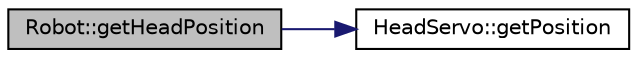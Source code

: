 digraph "Robot::getHeadPosition"
{
  edge [fontname="Helvetica",fontsize="10",labelfontname="Helvetica",labelfontsize="10"];
  node [fontname="Helvetica",fontsize="10",shape=record];
  rankdir="LR";
  Node19 [label="Robot::getHeadPosition",height=0.2,width=0.4,color="black", fillcolor="grey75", style="filled", fontcolor="black"];
  Node19 -> Node20 [color="midnightblue",fontsize="10",style="solid",fontname="Helvetica"];
  Node20 [label="HeadServo::getPosition",height=0.2,width=0.4,color="black", fillcolor="white", style="filled",URL="$class_head_servo.html#a84eadc00f5cdd262d1b212a306a0930c",tooltip="return the position of the servo motor "];
}
